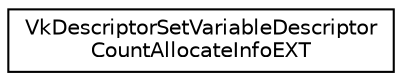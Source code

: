 digraph "Graphical Class Hierarchy"
{
 // LATEX_PDF_SIZE
  edge [fontname="Helvetica",fontsize="10",labelfontname="Helvetica",labelfontsize="10"];
  node [fontname="Helvetica",fontsize="10",shape=record];
  rankdir="LR";
  Node0 [label="VkDescriptorSetVariableDescriptor\lCountAllocateInfoEXT",height=0.2,width=0.4,color="black", fillcolor="white", style="filled",URL="$d9/d45/structVkDescriptorSetVariableDescriptorCountAllocateInfoEXT.html",tooltip=" "];
}

